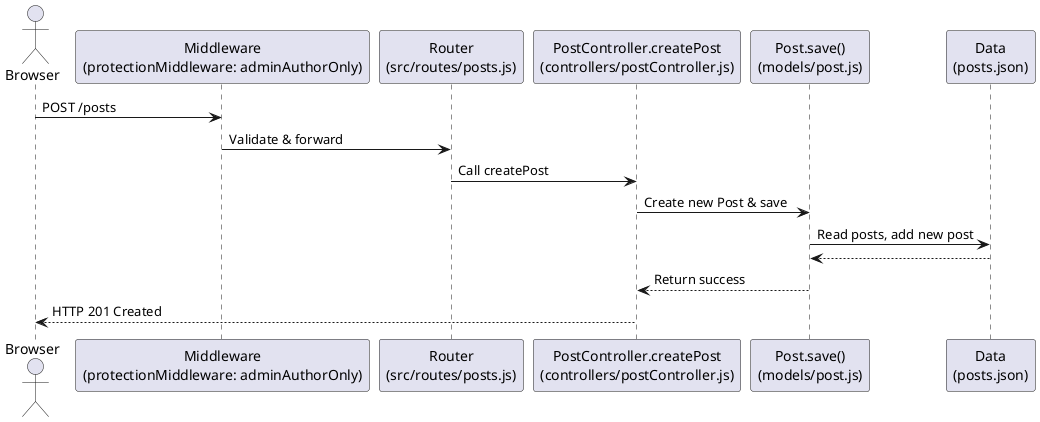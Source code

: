 @startuml Request
' Define aliases
actor Browser as B
participant "Middleware\n(protectionMiddleware: adminAuthorOnly)" as MiddleWare
participant "Router\n(src/routes/posts.js)" as Router
participant "PostController.createPost\n(controllers/postController.js)" as PostController
participant "Post.save()\n(models/post.js)" as Save
participant "Data\n(posts.json)" as FileSystem

B -> MiddleWare : POST /posts
MiddleWare -> Router : Validate & forward
Router -> PostController : Call createPost
PostController -> Save : Create new Post & save
Save -> FileSystem : Read posts, add new post
FileSystem --> Save
Save --> PostController : Return success
PostController --> B : HTTP 201 Created

@enduml

